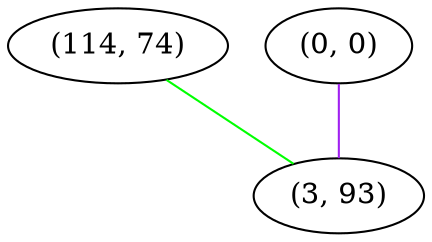 graph "" {
"(114, 74)";
"(0, 0)";
"(3, 93)";
"(114, 74)" -- "(3, 93)"  [color=green, key=0, weight=2];
"(0, 0)" -- "(3, 93)"  [color=purple, key=0, weight=4];
}
